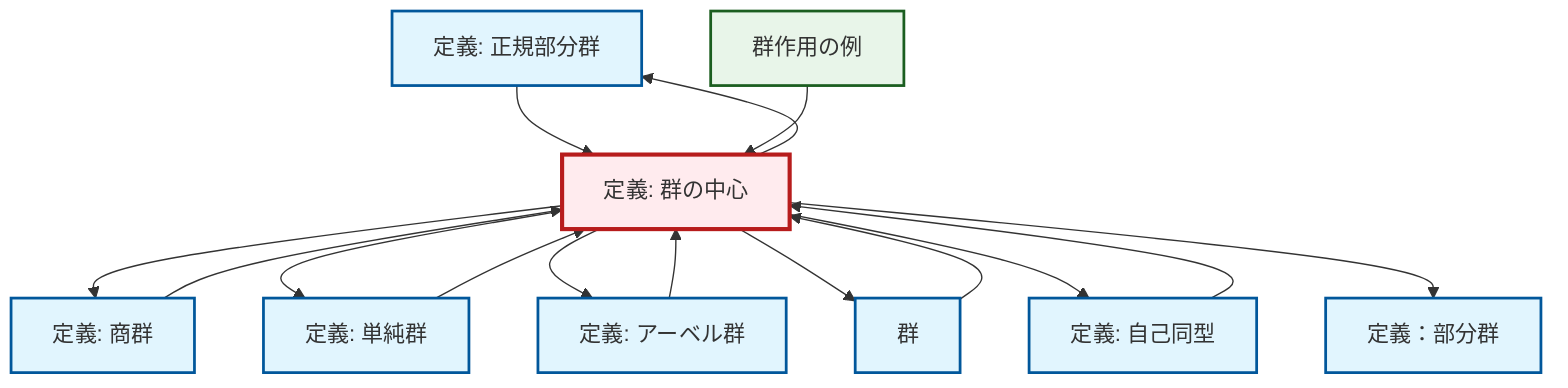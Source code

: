 graph TD
    classDef definition fill:#e1f5fe,stroke:#01579b,stroke-width:2px
    classDef theorem fill:#f3e5f5,stroke:#4a148c,stroke-width:2px
    classDef axiom fill:#fff3e0,stroke:#e65100,stroke-width:2px
    classDef example fill:#e8f5e9,stroke:#1b5e20,stroke-width:2px
    classDef current fill:#ffebee,stroke:#b71c1c,stroke-width:3px
    def-normal-subgroup["定義: 正規部分群"]:::definition
    def-automorphism["定義: 自己同型"]:::definition
    def-abelian-group["定義: アーベル群"]:::definition
    def-subgroup["定義：部分群"]:::definition
    def-group["群"]:::definition
    def-center-of-group["定義: 群の中心"]:::definition
    def-simple-group["定義: 単純群"]:::definition
    ex-group-action-examples["群作用の例"]:::example
    def-quotient-group["定義: 商群"]:::definition
    def-center-of-group --> def-quotient-group
    def-center-of-group --> def-normal-subgroup
    def-normal-subgroup --> def-center-of-group
    def-center-of-group --> def-simple-group
    def-center-of-group --> def-abelian-group
    def-automorphism --> def-center-of-group
    def-center-of-group --> def-group
    def-center-of-group --> def-automorphism
    def-quotient-group --> def-center-of-group
    ex-group-action-examples --> def-center-of-group
    def-center-of-group --> def-subgroup
    def-simple-group --> def-center-of-group
    def-abelian-group --> def-center-of-group
    def-group --> def-center-of-group
    class def-center-of-group current